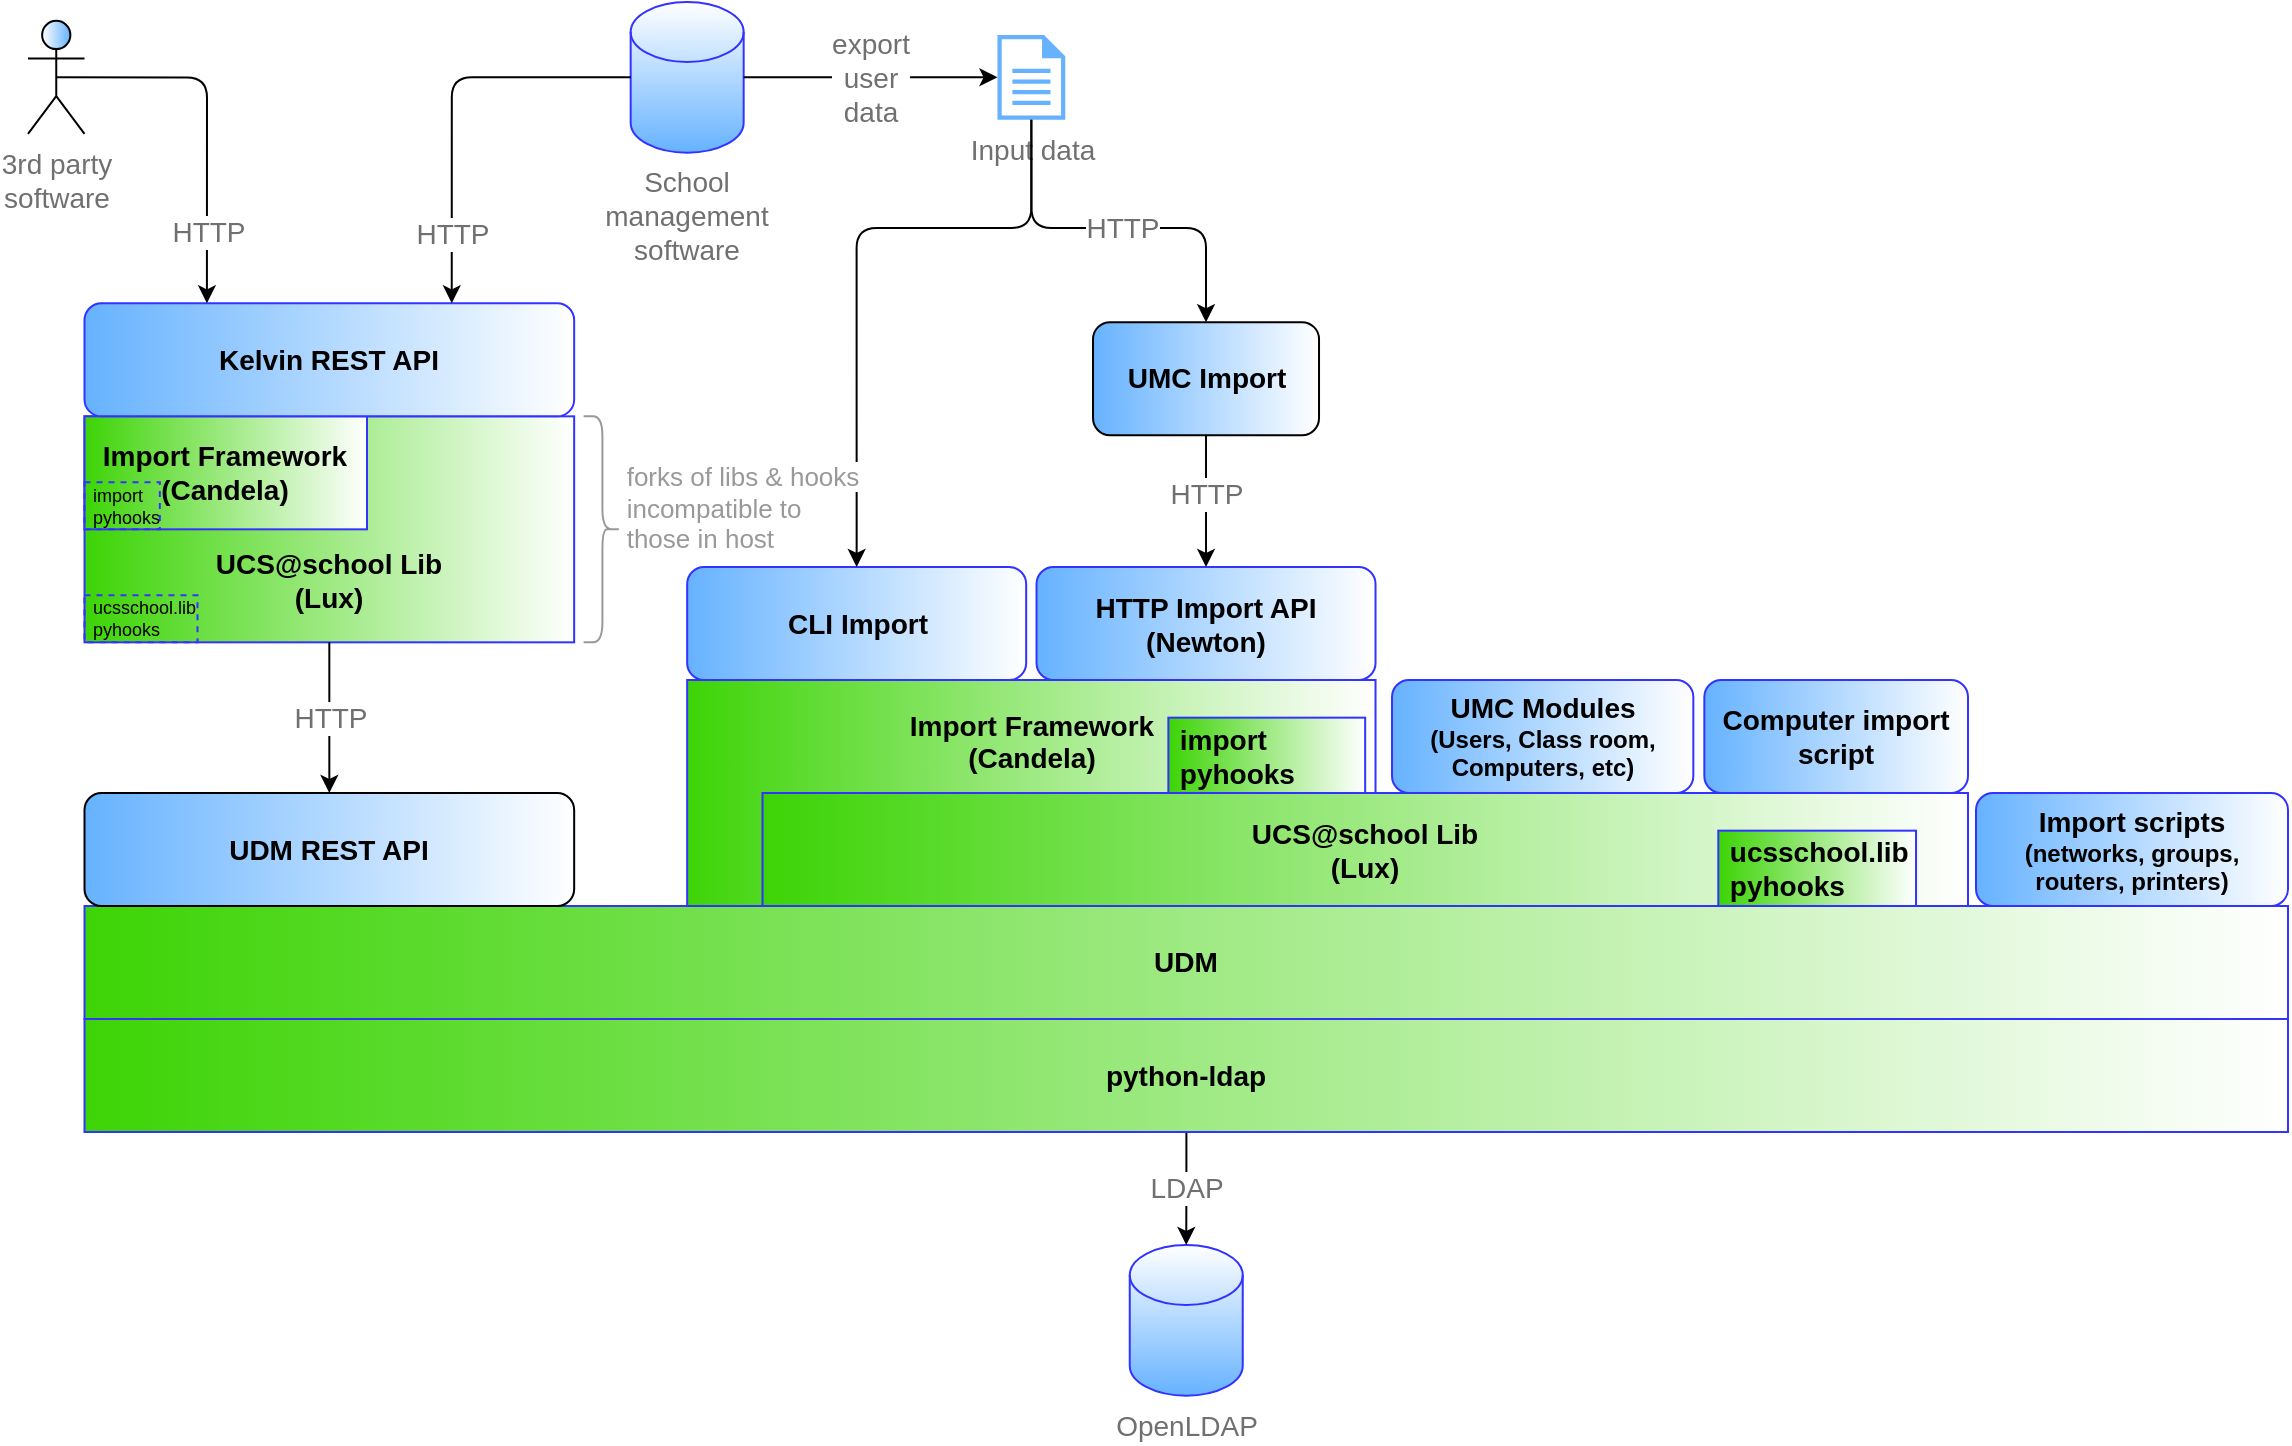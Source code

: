 <mxfile version="18.0.6" type="device"><diagram id="rPmOCKxuZLerJrOk0mJC" name="Page-1"><mxGraphModel dx="1368" dy="2049" grid="1" gridSize="10" guides="1" tooltips="1" connect="1" arrows="1" fold="1" page="1" pageScale="1" pageWidth="1169" pageHeight="827" math="0" shadow="0"><root><mxCell id="0"/><mxCell id="1" parent="0"/><mxCell id="ALrFlkj8yqoXjQQWf2O5-22" value="School management software" style="shape=cylinder3;whiteSpace=wrap;html=1;boundedLbl=1;backgroundOutline=1;size=15;labelBackgroundColor=none;fontSize=14;fontColor=#707070;strokeColor=#3333FF;gradientColor=#66B2FF;labelPosition=center;verticalLabelPosition=bottom;align=center;verticalAlign=top;" parent="1" vertex="1"><mxGeometry x="321.333" y="-810" width="56.5" height="75.333" as="geometry"/></mxCell><mxCell id="ALrFlkj8yqoXjQQWf2O5-24" value="Input data" style="aspect=fixed;pointerEvents=1;shadow=0;dashed=0;html=1;strokeColor=none;labelPosition=center;verticalLabelPosition=bottom;verticalAlign=top;align=center;shape=mxgraph.mscae.enterprise.document;labelBackgroundColor=none;fontSize=14;fontColor=#707070;fillColor=#66B2FF;" parent="1" vertex="1"><mxGeometry x="504.723" y="-793.521" width="33.9" height="42.375" as="geometry"/></mxCell><mxCell id="ALrFlkj8yqoXjQQWf2O5-23" value="export&lt;br&gt;user&lt;br&gt;data" style="edgeStyle=orthogonalEdgeStyle;rounded=0;orthogonalLoop=1;jettySize=auto;html=1;fontSize=14;fontColor=#707070;entryX=0;entryY=0.5;entryDx=0;entryDy=0;entryPerimeter=0;" parent="1" source="ALrFlkj8yqoXjQQWf2O5-22" target="ALrFlkj8yqoXjQQWf2O5-24" edge="1"><mxGeometry x="0.003" relative="1" as="geometry"><mxPoint x="505.9" y="-784.575" as="targetPoint"/><mxPoint as="offset"/></mxGeometry></mxCell><mxCell id="ALrFlkj8yqoXjQQWf2O5-32" value="OpenLDAP" style="shape=cylinder3;whiteSpace=wrap;html=1;boundedLbl=1;backgroundOutline=1;size=15;labelBackgroundColor=none;fontSize=14;fontColor=#707070;strokeColor=#3333FF;gradientColor=#66B2FF;labelPosition=center;verticalLabelPosition=bottom;align=center;verticalAlign=top;" parent="1" vertex="1"><mxGeometry x="570.875" y="-188.503" width="56.5" height="75.333" as="geometry"/></mxCell><mxCell id="s4qKJCpqytEKUgciK1gX-2" value="UMC Import" style="rounded=1;whiteSpace=wrap;html=1;gradientDirection=west;gradientColor=#66B2FF;fontSize=14;fontStyle=1" parent="1" vertex="1"><mxGeometry x="552.513" y="-649.917" width="113" height="56.5" as="geometry"/></mxCell><mxCell id="s4qKJCpqytEKUgciK1gX-4" style="edgeStyle=orthogonalEdgeStyle;orthogonalLoop=1;jettySize=auto;html=1;entryX=0.5;entryY=0;entryDx=0;entryDy=0;rounded=1;exitX=0.5;exitY=1;exitDx=0;exitDy=0;exitPerimeter=0;" parent="1" source="ALrFlkj8yqoXjQQWf2O5-24" target="s4qKJCpqytEKUgciK1gX-2" edge="1"><mxGeometry relative="1" as="geometry"><Array as="points"><mxPoint x="521.908" y="-697.001"/><mxPoint x="609.483" y="-697.001"/></Array></mxGeometry></mxCell><mxCell id="s4qKJCpqytEKUgciK1gX-28" value="HTTP" style="edgeLabel;html=1;align=center;verticalAlign=middle;resizable=0;points=[];fontSize=14;fontColor=#707070;" parent="s4qKJCpqytEKUgciK1gX-4" vertex="1" connectable="0"><mxGeometry x="0.017" relative="1" as="geometry"><mxPoint x="3" as="offset"/></mxGeometry></mxCell><mxCell id="s4qKJCpqytEKUgciK1gX-5" value="&lt;font style=&quot;font-size: 14px&quot;&gt;HTTP Import API&lt;br&gt;(Newton)&lt;/font&gt;" style="rounded=1;whiteSpace=wrap;html=1;strokeColor=#3333FF;gradientDirection=west;align=center;container=0;fontStyle=1;gradientColor=#66B2FF;" parent="1" vertex="1"><mxGeometry x="524.263" y="-527.501" width="169.5" height="56.5" as="geometry"/></mxCell><mxCell id="s4qKJCpqytEKUgciK1gX-6" value="HTTP" style="edgeStyle=orthogonalEdgeStyle;rounded=1;orthogonalLoop=1;jettySize=auto;html=1;entryX=0.5;entryY=0;entryDx=0;entryDy=0;fontSize=14;fontColor=#707070;" parent="1" source="s4qKJCpqytEKUgciK1gX-2" target="s4qKJCpqytEKUgciK1gX-5" edge="1"><mxGeometry x="-0.114" relative="1" as="geometry"><Array as="points"><mxPoint x="609.483" y="-593.418"/><mxPoint x="609.483" y="-593.418"/></Array><mxPoint as="offset"/></mxGeometry></mxCell><mxCell id="s4qKJCpqytEKUgciK1gX-9" value="&lt;span style=&quot;font-size: 14px&quot;&gt;Import Framework&lt;br style=&quot;font-size: 14px&quot;&gt;&lt;/span&gt;(Candela)&lt;br&gt;&lt;br&gt;&lt;br&gt;&lt;br&gt;" style="rounded=0;whiteSpace=wrap;html=1;strokeColor=#3333FF;gradientDirection=west;align=center;container=0;gradientColor=#3DD406;fontStyle=1;fontSize=14;" parent="1" vertex="1"><mxGeometry x="349.583" y="-471.002" width="344.179" height="112.999" as="geometry"/></mxCell><mxCell id="s4qKJCpqytEKUgciK1gX-12" value="&lt;span style=&quot;font-size: 14px&quot;&gt;CLI Import&lt;/span&gt;" style="rounded=1;whiteSpace=wrap;html=1;strokeColor=#3333FF;gradientDirection=west;align=center;container=0;fontStyle=1;gradientColor=#66B2FF;" parent="1" vertex="1"><mxGeometry x="349.583" y="-527.501" width="169.5" height="56.5" as="geometry"/></mxCell><mxCell id="s4qKJCpqytEKUgciK1gX-3" style="edgeStyle=orthogonalEdgeStyle;orthogonalLoop=1;jettySize=auto;html=1;entryX=0.5;entryY=0;entryDx=0;entryDy=0;rounded=1;exitX=0.5;exitY=1;exitDx=0;exitDy=0;exitPerimeter=0;" parent="1" source="ALrFlkj8yqoXjQQWf2O5-24" target="s4qKJCpqytEKUgciK1gX-12" edge="1"><mxGeometry relative="1" as="geometry"><mxPoint x="434.804" y="-649.917" as="targetPoint"/><Array as="points"><mxPoint x="521.908" y="-697.001"/><mxPoint x="434.333" y="-697.001"/></Array></mxGeometry></mxCell><mxCell id="s4qKJCpqytEKUgciK1gX-13" value="&lt;span style=&quot;font-size: 14px&quot;&gt;UCS@school Lib&lt;br style=&quot;font-size: 14px&quot;&gt;&lt;/span&gt;(Lux)" style="rounded=0;whiteSpace=wrap;html=1;strokeColor=#3333FF;gradientDirection=west;align=center;container=0;gradientColor=#3DD406;fontStyle=1;fontSize=14;" parent="1" vertex="1"><mxGeometry x="387.25" y="-414.5" width="602.75" height="56.5" as="geometry"/></mxCell><mxCell id="s4qKJCpqytEKUgciK1gX-14" value="UDM" style="rounded=0;whiteSpace=wrap;html=1;strokeColor=#3333FF;gradientDirection=west;align=center;container=0;gradientColor=#3DD406;fontStyle=1;fontSize=14;" parent="1" vertex="1"><mxGeometry x="48.25" y="-358" width="1101.75" height="56.5" as="geometry"/></mxCell><mxCell id="s4qKJCpqytEKUgciK1gX-16" value="LDAP" style="edgeStyle=orthogonalEdgeStyle;rounded=1;orthogonalLoop=1;jettySize=auto;html=1;entryX=0.5;entryY=0;entryDx=0;entryDy=0;entryPerimeter=0;fontSize=14;fontColor=#707070;" parent="1" source="s4qKJCpqytEKUgciK1gX-15" target="ALrFlkj8yqoXjQQWf2O5-32" edge="1"><mxGeometry relative="1" as="geometry"/></mxCell><mxCell id="s4qKJCpqytEKUgciK1gX-15" value="python-ldap" style="rounded=0;whiteSpace=wrap;html=1;strokeColor=#3333FF;gradientDirection=west;align=center;container=0;gradientColor=#3DD406;fontStyle=1;fontSize=14;" parent="1" vertex="1"><mxGeometry x="48.25" y="-301.502" width="1101.75" height="56.5" as="geometry"/></mxCell><mxCell id="s4qKJCpqytEKUgciK1gX-19" value="&lt;span style=&quot;font-size: 14px&quot;&gt;&lt;br&gt;&lt;br&gt;&lt;br&gt;UCS@school Lib&lt;br style=&quot;font-size: 14px&quot;&gt;&lt;/span&gt;(Lux)" style="rounded=0;whiteSpace=wrap;html=1;strokeColor=#3333FF;gradientDirection=west;align=center;container=0;gradientColor=#3DD406;fontStyle=1;fontSize=14;" parent="1" vertex="1"><mxGeometry x="48.25" y="-602.834" width="244.833" height="112.999" as="geometry"/></mxCell><mxCell id="s4qKJCpqytEKUgciK1gX-20" value="&lt;span style=&quot;font-size: 14px;&quot;&gt;Import Framework&lt;br style=&quot;font-size: 14px;&quot;&gt;&lt;/span&gt;(Candela)" style="rounded=0;whiteSpace=wrap;html=1;strokeColor=#3333FF;gradientDirection=west;align=center;container=0;gradientColor=#3DD406;fontStyle=1;fontSize=14;" parent="1" vertex="1"><mxGeometry x="48.25" y="-602.834" width="141.25" height="56.5" as="geometry"/></mxCell><mxCell id="s4qKJCpqytEKUgciK1gX-22" value="UDM REST API" style="rounded=1;whiteSpace=wrap;html=1;gradientDirection=west;gradientColor=#66B2FF;fontSize=14;fontStyle=1" parent="1" vertex="1"><mxGeometry x="48.25" y="-414.502" width="244.833" height="56.5" as="geometry"/></mxCell><mxCell id="s4qKJCpqytEKUgciK1gX-24" value="HTTP" style="edgeStyle=orthogonalEdgeStyle;rounded=1;orthogonalLoop=1;jettySize=auto;html=1;fontSize=14;exitX=0.5;exitY=1;exitDx=0;exitDy=0;entryX=0.5;entryY=0;entryDx=0;entryDy=0;fontColor=#707070;" parent="1" source="s4qKJCpqytEKUgciK1gX-19" target="s4qKJCpqytEKUgciK1gX-22" edge="1"><mxGeometry relative="1" as="geometry"><mxPoint x="165.958" y="-452.168" as="sourcePoint"/><mxPoint x="189.5" y="-433.335" as="targetPoint"/></mxGeometry></mxCell><mxCell id="s4qKJCpqytEKUgciK1gX-27" value="Kelvin REST API" style="rounded=1;whiteSpace=wrap;html=1;strokeColor=#3333FF;gradientDirection=west;align=center;container=0;fontStyle=1;fontSize=14;gradientColor=#66B2FF;" parent="1" vertex="1"><mxGeometry x="48.25" y="-659.334" width="244.833" height="56.5" as="geometry"/></mxCell><mxCell id="s4qKJCpqytEKUgciK1gX-29" style="edgeStyle=orthogonalEdgeStyle;rounded=1;orthogonalLoop=1;jettySize=auto;html=1;entryX=0.75;entryY=0;entryDx=0;entryDy=0;fontSize=14;" parent="1" source="ALrFlkj8yqoXjQQWf2O5-22" target="s4qKJCpqytEKUgciK1gX-27" edge="1"><mxGeometry relative="1" as="geometry"/></mxCell><mxCell id="s4qKJCpqytEKUgciK1gX-30" value="HTTP" style="edgeLabel;html=1;align=center;verticalAlign=middle;resizable=0;points=[];fontSize=14;fontColor=#707070;" parent="s4qKJCpqytEKUgciK1gX-29" vertex="1" connectable="0"><mxGeometry x="0.318" y="2" relative="1" as="geometry"><mxPoint x="-2" y="34" as="offset"/></mxGeometry></mxCell><mxCell id="s4qKJCpqytEKUgciK1gX-31" value="3rd party&lt;br&gt;software" style="shape=umlActor;verticalLabelPosition=bottom;verticalAlign=top;html=1;outlineConnect=0;rounded=1;fontSize=14;gradientColor=#66B2FF;gradientDirection=east;fontColor=#707070;" parent="1" vertex="1"><mxGeometry x="20" y="-800.583" width="28.25" height="56.5" as="geometry"/></mxCell><mxCell id="s4qKJCpqytEKUgciK1gX-41" value="&lt;span style=&quot;font-size: 14px;&quot;&gt;UMC Modules&lt;/span&gt;&lt;br&gt;&lt;font style=&quot;font-size: 12px;&quot;&gt;(Users,&amp;nbsp;Class room,&lt;br&gt;Computers, etc)&lt;/font&gt;" style="rounded=1;whiteSpace=wrap;html=1;strokeColor=#3333FF;gradientDirection=west;align=center;container=0;fontStyle=1;gradientColor=#66B2FF;" parent="1" vertex="1"><mxGeometry x="702" y="-471.002" width="150.667" height="56.5" as="geometry"/></mxCell><mxCell id="1k44d_5cyVRoOMHUe3hc-4" style="edgeStyle=orthogonalEdgeStyle;rounded=1;orthogonalLoop=1;jettySize=auto;html=1;entryX=0.25;entryY=0;entryDx=0;entryDy=0;fontSize=14;exitX=0.5;exitY=0.5;exitDx=0;exitDy=0;exitPerimeter=0;" parent="1" source="s4qKJCpqytEKUgciK1gX-31" target="s4qKJCpqytEKUgciK1gX-27" edge="1"><mxGeometry relative="1" as="geometry"><Array as="points"><mxPoint x="109.458" y="-772.334"/></Array><mxPoint x="373.125" y="-762.917" as="sourcePoint"/><mxPoint x="241.292" y="-649.917" as="targetPoint"/></mxGeometry></mxCell><mxCell id="1k44d_5cyVRoOMHUe3hc-5" value="HTTP" style="edgeLabel;html=1;align=center;verticalAlign=middle;resizable=0;points=[];fontSize=14;fontColor=#707070;" parent="1k44d_5cyVRoOMHUe3hc-4" vertex="1" connectable="0"><mxGeometry x="0.318" y="2" relative="1" as="geometry"><mxPoint x="-2" y="28" as="offset"/></mxGeometry></mxCell><mxCell id="1k44d_5cyVRoOMHUe3hc-6" value="&lt;span style=&quot;font-size: 14px&quot;&gt;Import scripts&lt;br&gt;&lt;/span&gt;(networks, groups,&lt;br&gt;routers, printers)" style="rounded=1;whiteSpace=wrap;html=1;strokeColor=#3333FF;gradientDirection=west;align=center;container=0;fontStyle=1;gradientColor=#66B2FF;" parent="1" vertex="1"><mxGeometry x="994" y="-414.5" width="156" height="56.5" as="geometry"/></mxCell><mxCell id="1k44d_5cyVRoOMHUe3hc-7" value="&lt;span style=&quot;font-size: 14px&quot;&gt;&amp;nbsp;ucsschool.lib&lt;br&gt;&amp;nbsp;pyhooks&lt;/span&gt;" style="rounded=0;whiteSpace=wrap;html=1;strokeColor=#3333FF;gradientDirection=west;align=left;container=0;gradientColor=#3DD406;fontStyle=1;fontSize=14;" parent="1" vertex="1"><mxGeometry x="865.146" y="-395.669" width="98.875" height="37.666" as="geometry"/></mxCell><mxCell id="1k44d_5cyVRoOMHUe3hc-9" value="&lt;span style=&quot;font-size: 14px&quot;&gt;&amp;nbsp;import&lt;br&gt;&amp;nbsp;pyhooks&lt;/span&gt;" style="rounded=0;whiteSpace=wrap;html=1;strokeColor=#3333FF;gradientDirection=west;align=left;container=0;gradientColor=#3DD406;fontStyle=1;fontSize=14;" parent="1" vertex="1"><mxGeometry x="590.179" y="-452.168" width="98.404" height="37.666" as="geometry"/></mxCell><mxCell id="1k44d_5cyVRoOMHUe3hc-15" value="&lt;p style=&quot;font-size: 9px;&quot;&gt;&lt;span style=&quot;font-weight: normal;&quot;&gt;&lt;span style=&quot;line-height: 1;&quot;&gt;&amp;nbsp;import&lt;br&gt;&lt;/span&gt;&lt;span style=&quot;line-height: 1;&quot;&gt;&amp;nbsp;pyhooks&lt;/span&gt;&lt;/span&gt;&lt;/p&gt;" style="rounded=0;whiteSpace=wrap;html=1;strokeColor=#3333FF;gradientDirection=west;align=left;container=0;gradientColor=#3DD406;fontStyle=1;fontSize=14;fillColor=none;dashed=1;" parent="1" vertex="1"><mxGeometry x="48.25" y="-569.876" width="37.667" height="23.542" as="geometry"/></mxCell><mxCell id="1k44d_5cyVRoOMHUe3hc-17" value="&lt;p style=&quot;font-size: 9px;&quot;&gt;&lt;span style=&quot;font-weight: normal;&quot;&gt;&lt;span style=&quot;line-height: 1;&quot;&gt;&amp;nbsp;ucsschool.lib&lt;br&gt;&lt;/span&gt;&lt;span style=&quot;line-height: 1;&quot;&gt;&amp;nbsp;pyhooks&lt;/span&gt;&lt;/span&gt;&lt;/p&gt;" style="rounded=0;whiteSpace=wrap;html=1;strokeColor=#3333FF;gradientDirection=west;align=left;container=0;gradientColor=#3DD406;fontStyle=1;fontSize=14;fillColor=none;dashed=1;" parent="1" vertex="1"><mxGeometry x="48.25" y="-513.376" width="56.5" height="23.542" as="geometry"/></mxCell><mxCell id="1k44d_5cyVRoOMHUe3hc-23" value="&lt;div style=&quot;text-align: left; font-size: 13px;&quot;&gt;&lt;font style=&quot;font-size: 13px;&quot;&gt;&lt;span style=&quot;background-color: rgb(255, 255, 255);&quot;&gt;forks of libs &amp;amp;&amp;nbsp;&lt;/span&gt;&lt;span style=&quot;background-color: rgb(255, 255, 255);&quot;&gt;hooks&lt;/span&gt;&lt;/font&gt;&lt;/div&gt;&lt;div style=&quot;text-align: left; font-size: 13px;&quot;&gt;&lt;span style=&quot;background-color: rgb(255, 255, 255);&quot;&gt;&lt;font style=&quot;font-size: 13px;&quot;&gt;incompatible to&lt;/font&gt;&lt;/span&gt;&lt;/div&gt;&lt;span style=&quot;background-color: rgb(255, 255, 255); font-size: 13px;&quot;&gt;&lt;div style=&quot;text-align: left;&quot;&gt;&lt;font style=&quot;font-size: 13px;&quot;&gt;those&amp;nbsp;in host&lt;/font&gt;&lt;/div&gt;&lt;/span&gt;" style="text;html=1;align=center;verticalAlign=middle;resizable=0;points=[];autosize=1;strokeColor=none;fillColor=none;fontSize=9;fontColor=#999999;" parent="1" vertex="1"><mxGeometry x="311.917" y="-576.939" width="130" height="40" as="geometry"/></mxCell><mxCell id="1k44d_5cyVRoOMHUe3hc-31" value="" style="shape=curlyBracket;whiteSpace=wrap;html=1;rounded=1;flipH=1;fontSize=9;fontColor=#999999;fillColor=none;strokeColor=#999999;" parent="1" vertex="1"><mxGeometry x="297.792" y="-602.834" width="18.833" height="112.999" as="geometry"/></mxCell><mxCell id="4RS0OrbssbM4y8wWrdjC-2" value="&lt;span style=&quot;font-size: 14px&quot;&gt;Computer import&lt;br&gt;script&lt;/span&gt;" style="rounded=1;whiteSpace=wrap;html=1;strokeColor=#3333FF;gradientDirection=west;align=center;container=0;fontStyle=1;gradientColor=#66B2FF;" vertex="1" parent="1"><mxGeometry x="858.167" y="-471.002" width="131.833" height="56.5" as="geometry"/></mxCell></root></mxGraphModel></diagram></mxfile>